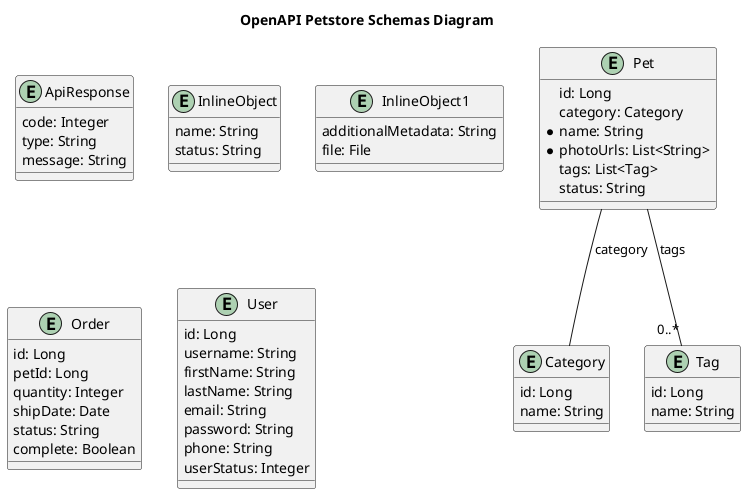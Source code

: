@startuml

title OpenAPI Petstore Schemas Diagram

entity ApiResponse { 
    code: Integer
    type: String
    message: String
}

entity Category { 
    id: Long
    name: String
}

entity InlineObject { 
    name: String
    status: String
}

entity InlineObject1 { 
    additionalMetadata: String
    file: File
}

entity Order { 
    id: Long
    petId: Long
    quantity: Integer
    shipDate: Date
    status: String
    complete: Boolean
}

entity Pet { 
    id: Long
    category: Category
    * name: String
    * photoUrls: List<String>
    tags: List<Tag>
    status: String
}

entity Tag { 
    id: Long
    name: String
}

entity User { 
    id: Long
    username: String
    firstName: String
    lastName: String
    email: String
    password: String
    phone: String
    userStatus: Integer
}


Pet -- Category : category
Pet -- "0..*" Tag : tags

@enduml